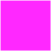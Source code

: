 <?xml version="1.0"?>
<!DOCTYPE ipe SYSTEM "ipe.dtd">
<ipe version="70107" creator="Ipe 7.1.10">
<info created="D:20150616165342" modified="D:20170607150746"/>
<preamble>\usepackage[scaled=1.61]{inconsolata}
\renewcommand*\familydefault{\ttdefault} %% Only if the base font of the document is to be typewriter style
\usepackage[T1]{fontenc}</preamble>
<ipestyle name="basic">
<symbol name="arrow/arc(spx)">
<path stroke="sym-stroke" fill="sym-stroke" pen="sym-pen">
0 0 m
-1 0.333 l
-1 -0.333 l
h
</path>
</symbol>
<symbol name="arrow/farc(spx)">
<path stroke="sym-stroke" fill="white" pen="sym-pen">
0 0 m
-1 0.333 l
-1 -0.333 l
h
</path>
</symbol>
<symbol name="arrow/ptarc(spx)">
<path stroke="sym-stroke" fill="sym-stroke" pen="sym-pen">
0 0 m
-1 0.333 l
-0.8 0 l
-1 -0.333 l
h
</path>
</symbol>
<symbol name="arrow/fptarc(spx)">
<path stroke="sym-stroke" fill="white" pen="sym-pen">
0 0 m
-1 0.333 l
-0.8 0 l
-1 -0.333 l
h
</path>
</symbol>
<symbol name="mark/circle(sx)" transformations="translations">
<path fill="sym-stroke">
0.6 0 0 0.6 0 0 e
0.4 0 0 0.4 0 0 e
</path>
</symbol>
<symbol name="mark/disk(sx)" transformations="translations">
<path fill="sym-stroke">
0.6 0 0 0.6 0 0 e
</path>
</symbol>
<symbol name="mark/fdisk(sfx)" transformations="translations">
<group>
<path fill="sym-fill">
0.5 0 0 0.5 0 0 e
</path>
<path fill="sym-stroke" fillrule="eofill">
0.6 0 0 0.6 0 0 e
0.4 0 0 0.4 0 0 e
</path>
</group>
</symbol>
<symbol name="mark/box(sx)" transformations="translations">
<path fill="sym-stroke" fillrule="eofill">
-0.6 -0.6 m
0.6 -0.6 l
0.6 0.6 l
-0.6 0.6 l
h
-0.4 -0.4 m
0.4 -0.4 l
0.4 0.4 l
-0.4 0.4 l
h
</path>
</symbol>
<symbol name="mark/square(sx)" transformations="translations">
<path fill="sym-stroke">
-0.6 -0.6 m
0.6 -0.6 l
0.6 0.6 l
-0.6 0.6 l
h
</path>
</symbol>
<symbol name="mark/fsquare(sfx)" transformations="translations">
<group>
<path fill="sym-fill">
-0.5 -0.5 m
0.5 -0.5 l
0.5 0.5 l
-0.5 0.5 l
h
</path>
<path fill="sym-stroke" fillrule="eofill">
-0.6 -0.6 m
0.6 -0.6 l
0.6 0.6 l
-0.6 0.6 l
h
-0.4 -0.4 m
0.4 -0.4 l
0.4 0.4 l
-0.4 0.4 l
h
</path>
</group>
</symbol>
<symbol name="mark/cross(sx)" transformations="translations">
<group>
<path fill="sym-stroke">
-0.43 -0.57 m
0.57 0.43 l
0.43 0.57 l
-0.57 -0.43 l
h
</path>
<path fill="sym-stroke">
-0.43 0.57 m
0.57 -0.43 l
0.43 -0.57 l
-0.57 0.43 l
h
</path>
</group>
</symbol>
<symbol name="arrow/fnormal(spx)">
<path stroke="sym-stroke" fill="white" pen="sym-pen">
0 0 m
-1 0.333 l
-1 -0.333 l
h
</path>
</symbol>
<symbol name="arrow/pointed(spx)">
<path stroke="sym-stroke" fill="sym-stroke" pen="sym-pen">
0 0 m
-1 0.333 l
-0.8 0 l
-1 -0.333 l
h
</path>
</symbol>
<symbol name="arrow/fpointed(spx)">
<path stroke="sym-stroke" fill="white" pen="sym-pen">
0 0 m
-1 0.333 l
-0.8 0 l
-1 -0.333 l
h
</path>
</symbol>
<symbol name="arrow/linear(spx)">
<path stroke="sym-stroke" pen="sym-pen">
-1 0.333 m
0 0 l
-1 -0.333 l
</path>
</symbol>
<symbol name="arrow/fdouble(spx)">
<path stroke="sym-stroke" fill="white" pen="sym-pen">
0 0 m
-1 0.333 l
-1 -0.333 l
h
-1 0 m
-2 0.333 l
-2 -0.333 l
h
</path>
</symbol>
<symbol name="arrow/double(spx)">
<path stroke="sym-stroke" fill="sym-stroke" pen="sym-pen">
0 0 m
-1 0.333 l
-1 -0.333 l
h
-1 0 m
-2 0.333 l
-2 -0.333 l
h
</path>
</symbol>
<pen name="heavier" value="0.8"/>
<pen name="fat" value="1.2"/>
<pen name="ultrafat" value="2"/>
<symbolsize name="large" value="5"/>
<symbolsize name="small" value="2"/>
<symbolsize name="tiny" value="1.1"/>
<arrowsize name="large" value="10"/>
<arrowsize name="small" value="5"/>
<arrowsize name="tiny" value="3"/>
<color name="yellow" value="1 1 0"/>
<color name="int" value="0 0.8 0.2"/>
<color name="float" value="0 0.5 1"/>
<color name="str" value="1 0.19 0.06"/>
<color name="range" value="1 0.67 0"/>
<color name="notype" value="0.4"/>
<color name="hole" value="0.827"/>
<color name="border" value="0.663"/>
<color name="bool" value="1 0.16 1"/>
<color name="stmt" value="0.57 0.64 0.569"/>
<color name="graphics" value="1 0.4 0.7"/>
<color name="graphwin" value="0 0.9 0.9"/>
<color name="turtle" value="0.25 0.88 0.82"/>
<dashstyle name="dashed" value="[4] 0"/>
<dashstyle name="dotted" value="[1 3] 0"/>
<dashstyle name="dash dotted" value="[4 2 1 2] 0"/>
<dashstyle name="dash dot dotted" value="[4 2 1 2 1 2] 0"/>
<textsize name="large" value="\large"/>
<textsize name="small" value="\small"/>
<textsize name="tiny" value="\tiny"/>
<textsize name="Large" value="\Large"/>
<textsize name="LARGE" value="\LARGE"/>
<textsize name="huge" value="\huge"/>
<textsize name="Huge" value="\Huge"/>
<textsize name="footnote" value="\footnotesize"/>
<textstyle name="center" begin="\begin{center}" end="\end{center}"/>
<textstyle name="itemize" begin="\begin{itemize}" end="\end{itemize}"/>
<textstyle name="item" begin="\begin{itemize}\item{}" end="\end{itemize}"/>
<gridsize name="4 pts" value="4"/>
<gridsize name="8 pts (~3 mm)" value="8"/>
<gridsize name="16 pts (~6 mm)" value="16"/>
<gridsize name="32 pts (~12 mm)" value="32"/>
<gridsize name="10 pts (~3.5 mm)" value="10"/>
<gridsize name="20 pts (~7 mm)" value="20"/>
<gridsize name="14 pts (~5 mm)" value="14"/>
<gridsize name="28 pts (~10 mm)" value="28"/>
<gridsize name="56 pts (~20 mm)" value="56"/>
<gridsize name="2 pts" value="2"/>
<gridsize name="1 pt" value="1"/>
<gridsize name="3 pts" value="3"/>
<gridsize name="6 pts" value="6"/>
<gridsize name="12 pts" value="12"/>
<anglesize name="90 deg" value="90"/>
<anglesize name="60 deg" value="60"/>
<anglesize name="45 deg" value="45"/>
<anglesize name="30 deg" value="30"/>
<anglesize name="22.5 deg" value="22.5"/>
<opacity name="10%" value="0.1"/>
<opacity name="30%" value="0.3"/>
<opacity name="50%" value="0.5"/>
<opacity name="75%" value="0.75"/>
<gradient name="rainbow1" type="axial" coords="0 0 100 100" extend="yes">
 <stop offset="0" color="1 0.19 0.06"/>
 <stop offset="0.167" color="0.47 0.87 0.13"/>
 <stop offset="0.333" color="0 0.8 0.2"/>
 <stop offset="0.5" color="0.25 0.88 0.82"/>
 <stop offset="0.667" color="0 0.5 1"/>
 <stop offset="0.833" color="1 0.16 1"/>
 <stop offset="1" color="1 0.19 0.06"/>
</gradient>
<gradient name="rainbow2" type="axial" coords="0 0 100 100" extend="yes">
 <stop offset="0" color="0.25 0.88 0.82"/>
 <stop offset="0.167" color="0 0.5 1"/>
 <stop offset="0.333" color="1 0.16 1"/>
 <stop offset="0.5" color="1 0.19 0.06"/>
 <stop offset="0.667" color="0.47 0.87 0.13"/>
 <stop offset="0.833" color="0 0.8 0.2"/>
 <stop offset="1" color="0.25 0.88 0.82"/>
</gradient>
<gradient name="rainbowW1" type="axial" coords="0 0 100 100" extend="yes">
 <stop offset="0" color="1"/>
 <stop offset="0.083" color="1 0.19 0.06"/>
 <stop offset="0.25" color="0.47 0.87 0.13"/>
 <stop offset="0.417" color="0 0.8 0.2"/>
 <stop offset="0.583" color="0.25 0.88 0.82"/>
 <stop offset="0.75" color="0 0.5 1"/>
 <stop offset="0.917" color="1 0.16 1"/>
 <stop offset="1" color="1"/>
</gradient>
<gradient name="rainbowW2" type="axial" coords="0 0 100 100" extend="yes">
 <stop offset="0" color="0.13 0.84 0.51"/>
 <stop offset="0.083" color="0.25 0.88 0.82"/>
 <stop offset="0.25" color="0 0.5 1"/>
 <stop offset="0.417" color="1 0.16 1"/>
 <stop offset="0.583" color="1 0.19 0.06"/>
 <stop offset="0.75" color="0.47 0.87 0.13"/>
 <stop offset="0.917" color="0 0.8 0.2"/>
 <stop offset="1" color="0.13 0.84 0.51"/>
</gradient>
<gradient name="rainbowX1" type="axial" coords="0 0 100 100" extend="yes">
 <stop offset="0" color="1"/>
 <stop offset="0.125" color="1 0.19 0.06"/>
 <stop offset="0.275" color="0.47 0.87 0.13"/>
 <stop offset="0.425" color="0 0.8 0.2"/>
 <stop offset="0.575" color="0.25 0.88 0.82"/>
 <stop offset="0.725" color="0 0.5 1"/>
 <stop offset="0.875" color="1 0.16 1"/>
 <stop offset="1" color="1"/>
</gradient>
<gradient name="rainbowX2" type="axial" coords="0 0 100 100" extend="yes">
 <stop offset="0" color="0.13 0.84 0.51"/>
 <stop offset="0.075" color="0.25 0.88 0.82"/>
 <stop offset="0.225" color="0 0.5 1"/>
 <stop offset="0.375" color="1 0.16 1"/>
 <stop offset="0.625" color="1 0.19 0.06"/>
 <stop offset="0.775" color="0.47 0.87 0.13"/>
 <stop offset="0.925" color="0 0.8 0.2"/>
 <stop offset="1" color="0.13 0.84 0.51"/>
</gradient>
<tiling name="falling" angle="-60" step="4" width="1"/>
<tiling name="rising" angle="30" step="4" width="1"/>
</ipestyle>
<page>
<layer name="alpha"/>
<view layers="alpha" active="alpha"/>
<path layer="alpha" fill="bool">
0 0 m
0 18 l
18 18 l
18 0 l
h
</path>
</page>
</ipe>
